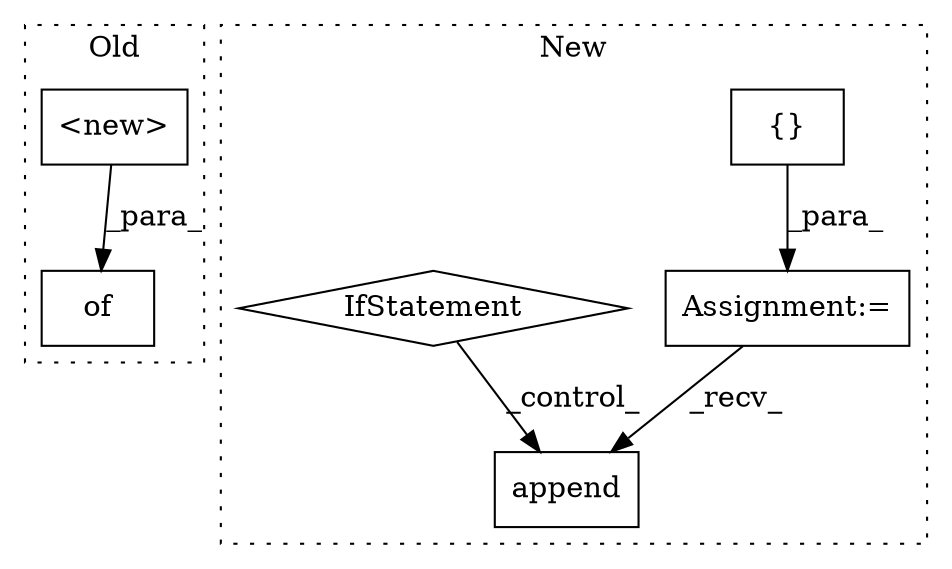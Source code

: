 digraph G {
subgraph cluster0 {
1 [label="<new>" a="14" s="3263" l="26" shape="box"];
5 [label="of" a="32" s="3260,3387" l="3,1" shape="box"];
label = "Old";
style="dotted";
}
subgraph cluster1 {
2 [label="append" a="32" s="2280" l="8" shape="box"];
3 [label="Assignment:=" a="7" s="2015" l="1" shape="box"];
4 [label="{}" a="4" s="2028,2083" l="1,1" shape="box"];
6 [label="IfStatement" a="25" s="2257,2265" l="4,2" shape="diamond"];
label = "New";
style="dotted";
}
1 -> 5 [label="_para_"];
3 -> 2 [label="_recv_"];
4 -> 3 [label="_para_"];
6 -> 2 [label="_control_"];
}